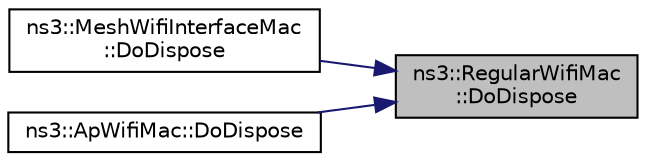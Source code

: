 digraph "ns3::RegularWifiMac::DoDispose"
{
 // LATEX_PDF_SIZE
  edge [fontname="Helvetica",fontsize="10",labelfontname="Helvetica",labelfontsize="10"];
  node [fontname="Helvetica",fontsize="10",shape=record];
  rankdir="RL";
  Node1 [label="ns3::RegularWifiMac\l::DoDispose",height=0.2,width=0.4,color="black", fillcolor="grey75", style="filled", fontcolor="black",tooltip="Destructor implementation."];
  Node1 -> Node2 [dir="back",color="midnightblue",fontsize="10",style="solid",fontname="Helvetica"];
  Node2 [label="ns3::MeshWifiInterfaceMac\l::DoDispose",height=0.2,width=0.4,color="black", fillcolor="white", style="filled",URL="$classns3_1_1_mesh_wifi_interface_mac.html#ad3fffe8a6cf217762bdfa95d677c97f5",tooltip="Real d-tor."];
  Node1 -> Node3 [dir="back",color="midnightblue",fontsize="10",style="solid",fontname="Helvetica"];
  Node3 [label="ns3::ApWifiMac::DoDispose",height=0.2,width=0.4,color="black", fillcolor="white", style="filled",URL="$classns3_1_1_ap_wifi_mac.html#a6a889756f44c64698ddeac55437a1e0f",tooltip="Destructor implementation."];
}
